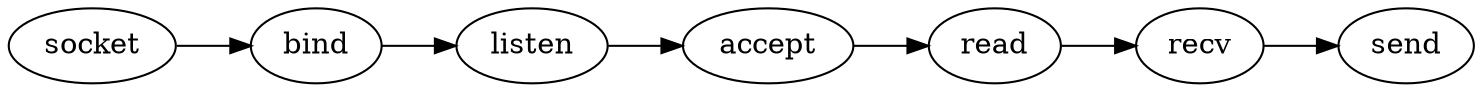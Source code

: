 digraph G {
  rankdir="LR";
  socket;
  bind;
  listen;
  accept;
  recv;
  send;
  socket -> bind -> listen -> accept -> read -> recv -> send;
}
